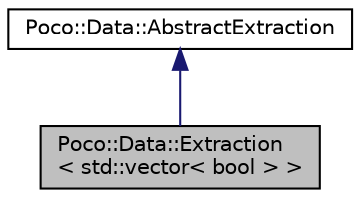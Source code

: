 digraph "Poco::Data::Extraction&lt; std::vector&lt; bool &gt; &gt;"
{
 // LATEX_PDF_SIZE
  edge [fontname="Helvetica",fontsize="10",labelfontname="Helvetica",labelfontsize="10"];
  node [fontname="Helvetica",fontsize="10",shape=record];
  Node1 [label="Poco::Data::Extraction\l\< std::vector\< bool \> \>",height=0.2,width=0.4,color="black", fillcolor="grey75", style="filled", fontcolor="black",tooltip="Vector bool specialization for extraction of values from a query result set."];
  Node2 -> Node1 [dir="back",color="midnightblue",fontsize="10",style="solid"];
  Node2 [label="Poco::Data::AbstractExtraction",height=0.2,width=0.4,color="black", fillcolor="white", style="filled",URL="$classPoco_1_1Data_1_1AbstractExtraction.html",tooltip=" "];
}

